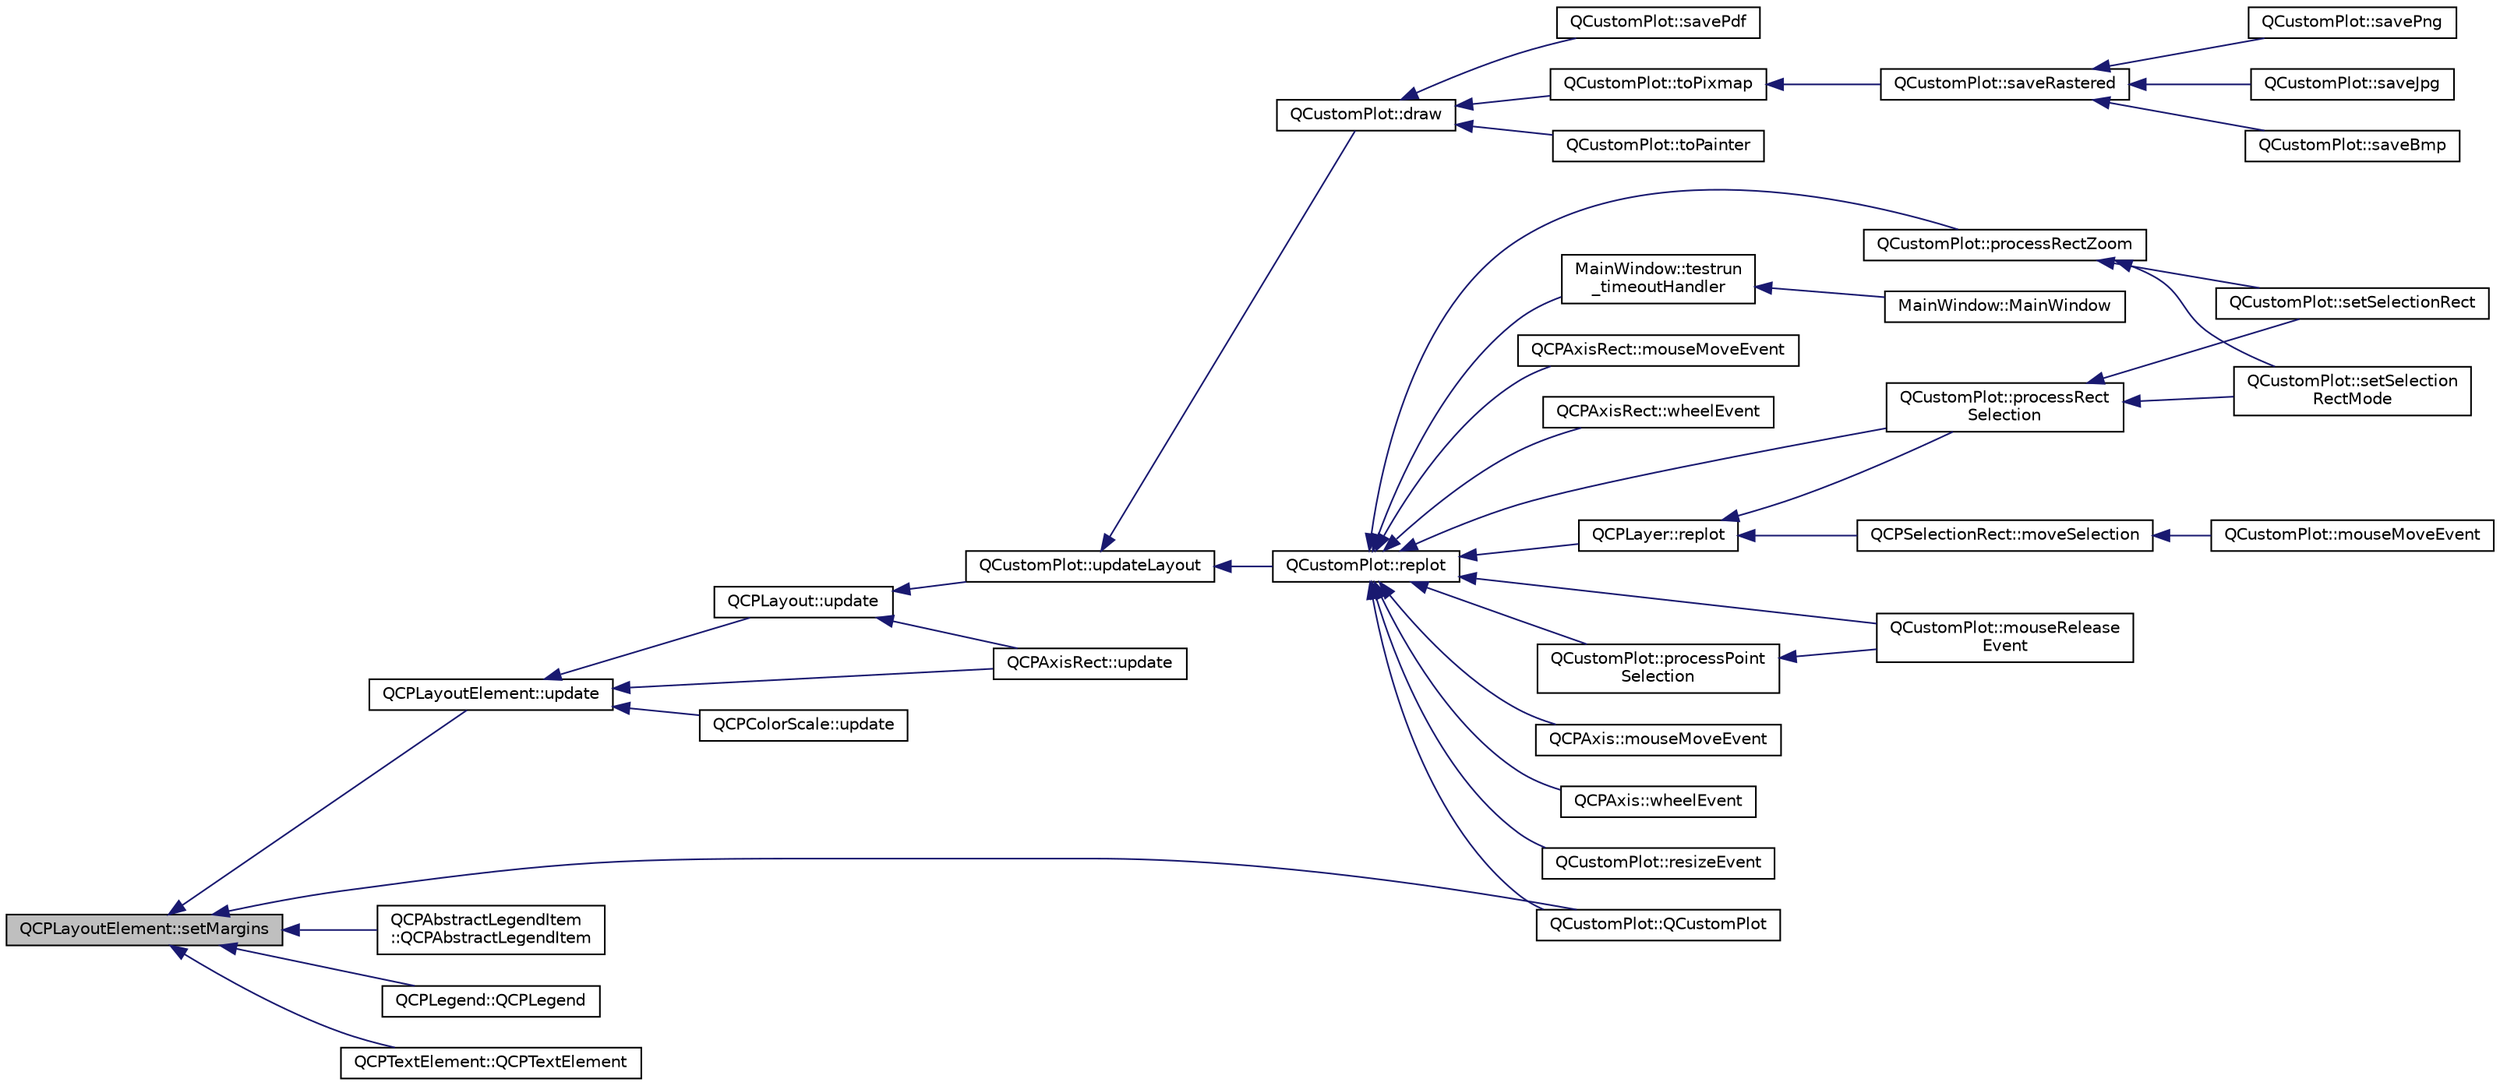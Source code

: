 digraph "QCPLayoutElement::setMargins"
{
  edge [fontname="Helvetica",fontsize="10",labelfontname="Helvetica",labelfontsize="10"];
  node [fontname="Helvetica",fontsize="10",shape=record];
  rankdir="LR";
  Node228 [label="QCPLayoutElement::setMargins",height=0.2,width=0.4,color="black", fillcolor="grey75", style="filled", fontcolor="black"];
  Node228 -> Node229 [dir="back",color="midnightblue",fontsize="10",style="solid",fontname="Helvetica"];
  Node229 [label="QCPLayoutElement::update",height=0.2,width=0.4,color="black", fillcolor="white", style="filled",URL="$class_q_c_p_layout_element.html#a929c2ec62e0e0e1d8418eaa802e2af9b"];
  Node229 -> Node230 [dir="back",color="midnightblue",fontsize="10",style="solid",fontname="Helvetica"];
  Node230 [label="QCPLayout::update",height=0.2,width=0.4,color="black", fillcolor="white", style="filled",URL="$class_q_c_p_layout.html#a48ecc9c98ea90b547c3e27a931a8f7bd"];
  Node230 -> Node231 [dir="back",color="midnightblue",fontsize="10",style="solid",fontname="Helvetica"];
  Node231 [label="QCustomPlot::updateLayout",height=0.2,width=0.4,color="black", fillcolor="white", style="filled",URL="$class_q_custom_plot.html#a6e6693e2c249f65437382ffd93405e04"];
  Node231 -> Node232 [dir="back",color="midnightblue",fontsize="10",style="solid",fontname="Helvetica"];
  Node232 [label="QCustomPlot::replot",height=0.2,width=0.4,color="black", fillcolor="white", style="filled",URL="$class_q_custom_plot.html#aa4bfe7d70dbe67e81d877819b75ab9af"];
  Node232 -> Node233 [dir="back",color="midnightblue",fontsize="10",style="solid",fontname="Helvetica"];
  Node233 [label="MainWindow::testrun\l_timeoutHandler",height=0.2,width=0.4,color="black", fillcolor="white", style="filled",URL="$class_main_window.html#a9d9abd7a1b1373c715d72c2205088cd3",tooltip="Reakcja na timeout timera testowego. "];
  Node233 -> Node234 [dir="back",color="midnightblue",fontsize="10",style="solid",fontname="Helvetica"];
  Node234 [label="MainWindow::MainWindow",height=0.2,width=0.4,color="black", fillcolor="white", style="filled",URL="$class_main_window.html#a996c5a2b6f77944776856f08ec30858d",tooltip="Konstruktor parametryczny klasy MainWindow. "];
  Node232 -> Node235 [dir="back",color="midnightblue",fontsize="10",style="solid",fontname="Helvetica"];
  Node235 [label="QCPLayer::replot",height=0.2,width=0.4,color="black", fillcolor="white", style="filled",URL="$class_q_c_p_layer.html#adefd53b6db02f470151c416f42e37180"];
  Node235 -> Node236 [dir="back",color="midnightblue",fontsize="10",style="solid",fontname="Helvetica"];
  Node236 [label="QCPSelectionRect::moveSelection",height=0.2,width=0.4,color="black", fillcolor="white", style="filled",URL="$class_q_c_p_selection_rect.html#a95c3f1700be2a6d7bba0fe56ece5fbb1"];
  Node236 -> Node237 [dir="back",color="midnightblue",fontsize="10",style="solid",fontname="Helvetica"];
  Node237 [label="QCustomPlot::mouseMoveEvent",height=0.2,width=0.4,color="black", fillcolor="white", style="filled",URL="$class_q_custom_plot.html#ae7abdc93b26d2ad4632c1ab75ae5b46f"];
  Node235 -> Node238 [dir="back",color="midnightblue",fontsize="10",style="solid",fontname="Helvetica"];
  Node238 [label="QCustomPlot::processRect\lSelection",height=0.2,width=0.4,color="black", fillcolor="white", style="filled",URL="$class_q_custom_plot.html#ac10849411e1d0e858ea7f29c8ade364c"];
  Node238 -> Node239 [dir="back",color="midnightblue",fontsize="10",style="solid",fontname="Helvetica"];
  Node239 [label="QCustomPlot::setSelection\lRectMode",height=0.2,width=0.4,color="black", fillcolor="white", style="filled",URL="$class_q_custom_plot.html#a810ef958ebe84db661c7288b526c0deb"];
  Node238 -> Node240 [dir="back",color="midnightblue",fontsize="10",style="solid",fontname="Helvetica"];
  Node240 [label="QCustomPlot::setSelectionRect",height=0.2,width=0.4,color="black", fillcolor="white", style="filled",URL="$class_q_custom_plot.html#a0c09f96df15faa4799ad7051bb16cf33"];
  Node232 -> Node241 [dir="back",color="midnightblue",fontsize="10",style="solid",fontname="Helvetica"];
  Node241 [label="QCPAxis::mouseMoveEvent",height=0.2,width=0.4,color="black", fillcolor="white", style="filled",URL="$class_q_c_p_axis.html#a2a89a13440eec099fc2327c2672be0cd"];
  Node232 -> Node242 [dir="back",color="midnightblue",fontsize="10",style="solid",fontname="Helvetica"];
  Node242 [label="QCPAxis::wheelEvent",height=0.2,width=0.4,color="black", fillcolor="white", style="filled",URL="$class_q_c_p_axis.html#a71643d27524a843230b5ba68085b3d9b"];
  Node232 -> Node243 [dir="back",color="midnightblue",fontsize="10",style="solid",fontname="Helvetica"];
  Node243 [label="QCustomPlot::QCustomPlot",height=0.2,width=0.4,color="black", fillcolor="white", style="filled",URL="$class_q_custom_plot.html#a45b99626558651a6428b83972b0b34b8"];
  Node232 -> Node244 [dir="back",color="midnightblue",fontsize="10",style="solid",fontname="Helvetica"];
  Node244 [label="QCustomPlot::resizeEvent",height=0.2,width=0.4,color="black", fillcolor="white", style="filled",URL="$class_q_custom_plot.html#af5b69dc6a431562ecdd1d0718bcbdf70"];
  Node232 -> Node245 [dir="back",color="midnightblue",fontsize="10",style="solid",fontname="Helvetica"];
  Node245 [label="QCustomPlot::mouseRelease\lEvent",height=0.2,width=0.4,color="black", fillcolor="white", style="filled",URL="$class_q_custom_plot.html#adc24846f52199e5a9bc35c387a6ce68d"];
  Node232 -> Node238 [dir="back",color="midnightblue",fontsize="10",style="solid",fontname="Helvetica"];
  Node232 -> Node246 [dir="back",color="midnightblue",fontsize="10",style="solid",fontname="Helvetica"];
  Node246 [label="QCustomPlot::processRectZoom",height=0.2,width=0.4,color="black", fillcolor="white", style="filled",URL="$class_q_custom_plot.html#a5508a207dcc279f316142f96d984bba3"];
  Node246 -> Node239 [dir="back",color="midnightblue",fontsize="10",style="solid",fontname="Helvetica"];
  Node246 -> Node240 [dir="back",color="midnightblue",fontsize="10",style="solid",fontname="Helvetica"];
  Node232 -> Node247 [dir="back",color="midnightblue",fontsize="10",style="solid",fontname="Helvetica"];
  Node247 [label="QCustomPlot::processPoint\lSelection",height=0.2,width=0.4,color="black", fillcolor="white", style="filled",URL="$class_q_custom_plot.html#ac13c10fff6613e3e80e13c787b010838"];
  Node247 -> Node245 [dir="back",color="midnightblue",fontsize="10",style="solid",fontname="Helvetica"];
  Node232 -> Node248 [dir="back",color="midnightblue",fontsize="10",style="solid",fontname="Helvetica"];
  Node248 [label="QCPAxisRect::mouseMoveEvent",height=0.2,width=0.4,color="black", fillcolor="white", style="filled",URL="$class_q_c_p_axis_rect.html#a9cd27ad8c5cfb49aefd9dbb30def4beb"];
  Node232 -> Node249 [dir="back",color="midnightblue",fontsize="10",style="solid",fontname="Helvetica"];
  Node249 [label="QCPAxisRect::wheelEvent",height=0.2,width=0.4,color="black", fillcolor="white", style="filled",URL="$class_q_c_p_axis_rect.html#a93eeaa0c127d6d6fe8171b2455080262"];
  Node231 -> Node250 [dir="back",color="midnightblue",fontsize="10",style="solid",fontname="Helvetica"];
  Node250 [label="QCustomPlot::draw",height=0.2,width=0.4,color="black", fillcolor="white", style="filled",URL="$class_q_custom_plot.html#ad7a7d878bf050f101a43008e7d8fdb52"];
  Node250 -> Node251 [dir="back",color="midnightblue",fontsize="10",style="solid",fontname="Helvetica"];
  Node251 [label="QCustomPlot::savePdf",height=0.2,width=0.4,color="black", fillcolor="white", style="filled",URL="$class_q_custom_plot.html#ad5acd34f6b39c3516887d7e54fec2412"];
  Node250 -> Node252 [dir="back",color="midnightblue",fontsize="10",style="solid",fontname="Helvetica"];
  Node252 [label="QCustomPlot::toPixmap",height=0.2,width=0.4,color="black", fillcolor="white", style="filled",URL="$class_q_custom_plot.html#aabb974d71ce96c137dc04eb6eab844fe"];
  Node252 -> Node253 [dir="back",color="midnightblue",fontsize="10",style="solid",fontname="Helvetica"];
  Node253 [label="QCustomPlot::saveRastered",height=0.2,width=0.4,color="black", fillcolor="white", style="filled",URL="$class_q_custom_plot.html#ad7723ce2edfa270632ef42b03a444352"];
  Node253 -> Node254 [dir="back",color="midnightblue",fontsize="10",style="solid",fontname="Helvetica"];
  Node254 [label="QCustomPlot::savePng",height=0.2,width=0.4,color="black", fillcolor="white", style="filled",URL="$class_q_custom_plot.html#ac92cc9256d12f354b40a4be4600b5fb9"];
  Node253 -> Node255 [dir="back",color="midnightblue",fontsize="10",style="solid",fontname="Helvetica"];
  Node255 [label="QCustomPlot::saveJpg",height=0.2,width=0.4,color="black", fillcolor="white", style="filled",URL="$class_q_custom_plot.html#a76f0d278e630a711fa6f48048cfd83e4"];
  Node253 -> Node256 [dir="back",color="midnightblue",fontsize="10",style="solid",fontname="Helvetica"];
  Node256 [label="QCustomPlot::saveBmp",height=0.2,width=0.4,color="black", fillcolor="white", style="filled",URL="$class_q_custom_plot.html#ae3a86ed0795670e50afa21759d4fa13d"];
  Node250 -> Node257 [dir="back",color="midnightblue",fontsize="10",style="solid",fontname="Helvetica"];
  Node257 [label="QCustomPlot::toPainter",height=0.2,width=0.4,color="black", fillcolor="white", style="filled",URL="$class_q_custom_plot.html#a1be68d5c0f1e086d6374d1340a193fb9"];
  Node230 -> Node258 [dir="back",color="midnightblue",fontsize="10",style="solid",fontname="Helvetica"];
  Node258 [label="QCPAxisRect::update",height=0.2,width=0.4,color="black", fillcolor="white", style="filled",URL="$class_q_c_p_axis_rect.html#add049d464b9ef2ccdc638adc4ccb4aca"];
  Node229 -> Node258 [dir="back",color="midnightblue",fontsize="10",style="solid",fontname="Helvetica"];
  Node229 -> Node259 [dir="back",color="midnightblue",fontsize="10",style="solid",fontname="Helvetica"];
  Node259 [label="QCPColorScale::update",height=0.2,width=0.4,color="black", fillcolor="white", style="filled",URL="$class_q_c_p_color_scale.html#a259dcb6d3053a2cc3c197e9b1191ddbe"];
  Node228 -> Node243 [dir="back",color="midnightblue",fontsize="10",style="solid",fontname="Helvetica"];
  Node228 -> Node260 [dir="back",color="midnightblue",fontsize="10",style="solid",fontname="Helvetica"];
  Node260 [label="QCPAbstractLegendItem\l::QCPAbstractLegendItem",height=0.2,width=0.4,color="black", fillcolor="white", style="filled",URL="$class_q_c_p_abstract_legend_item.html#afaff87610e8da0fa238ecf552872d774"];
  Node228 -> Node261 [dir="back",color="midnightblue",fontsize="10",style="solid",fontname="Helvetica"];
  Node261 [label="QCPLegend::QCPLegend",height=0.2,width=0.4,color="black", fillcolor="white", style="filled",URL="$class_q_c_p_legend.html#a0001a456989bd07ea378883651fabd72"];
  Node228 -> Node262 [dir="back",color="midnightblue",fontsize="10",style="solid",fontname="Helvetica"];
  Node262 [label="QCPTextElement::QCPTextElement",height=0.2,width=0.4,color="black", fillcolor="white", style="filled",URL="$class_q_c_p_text_element.html#ae1de18bdb1e7ba959f132018dd9a0258"];
}
